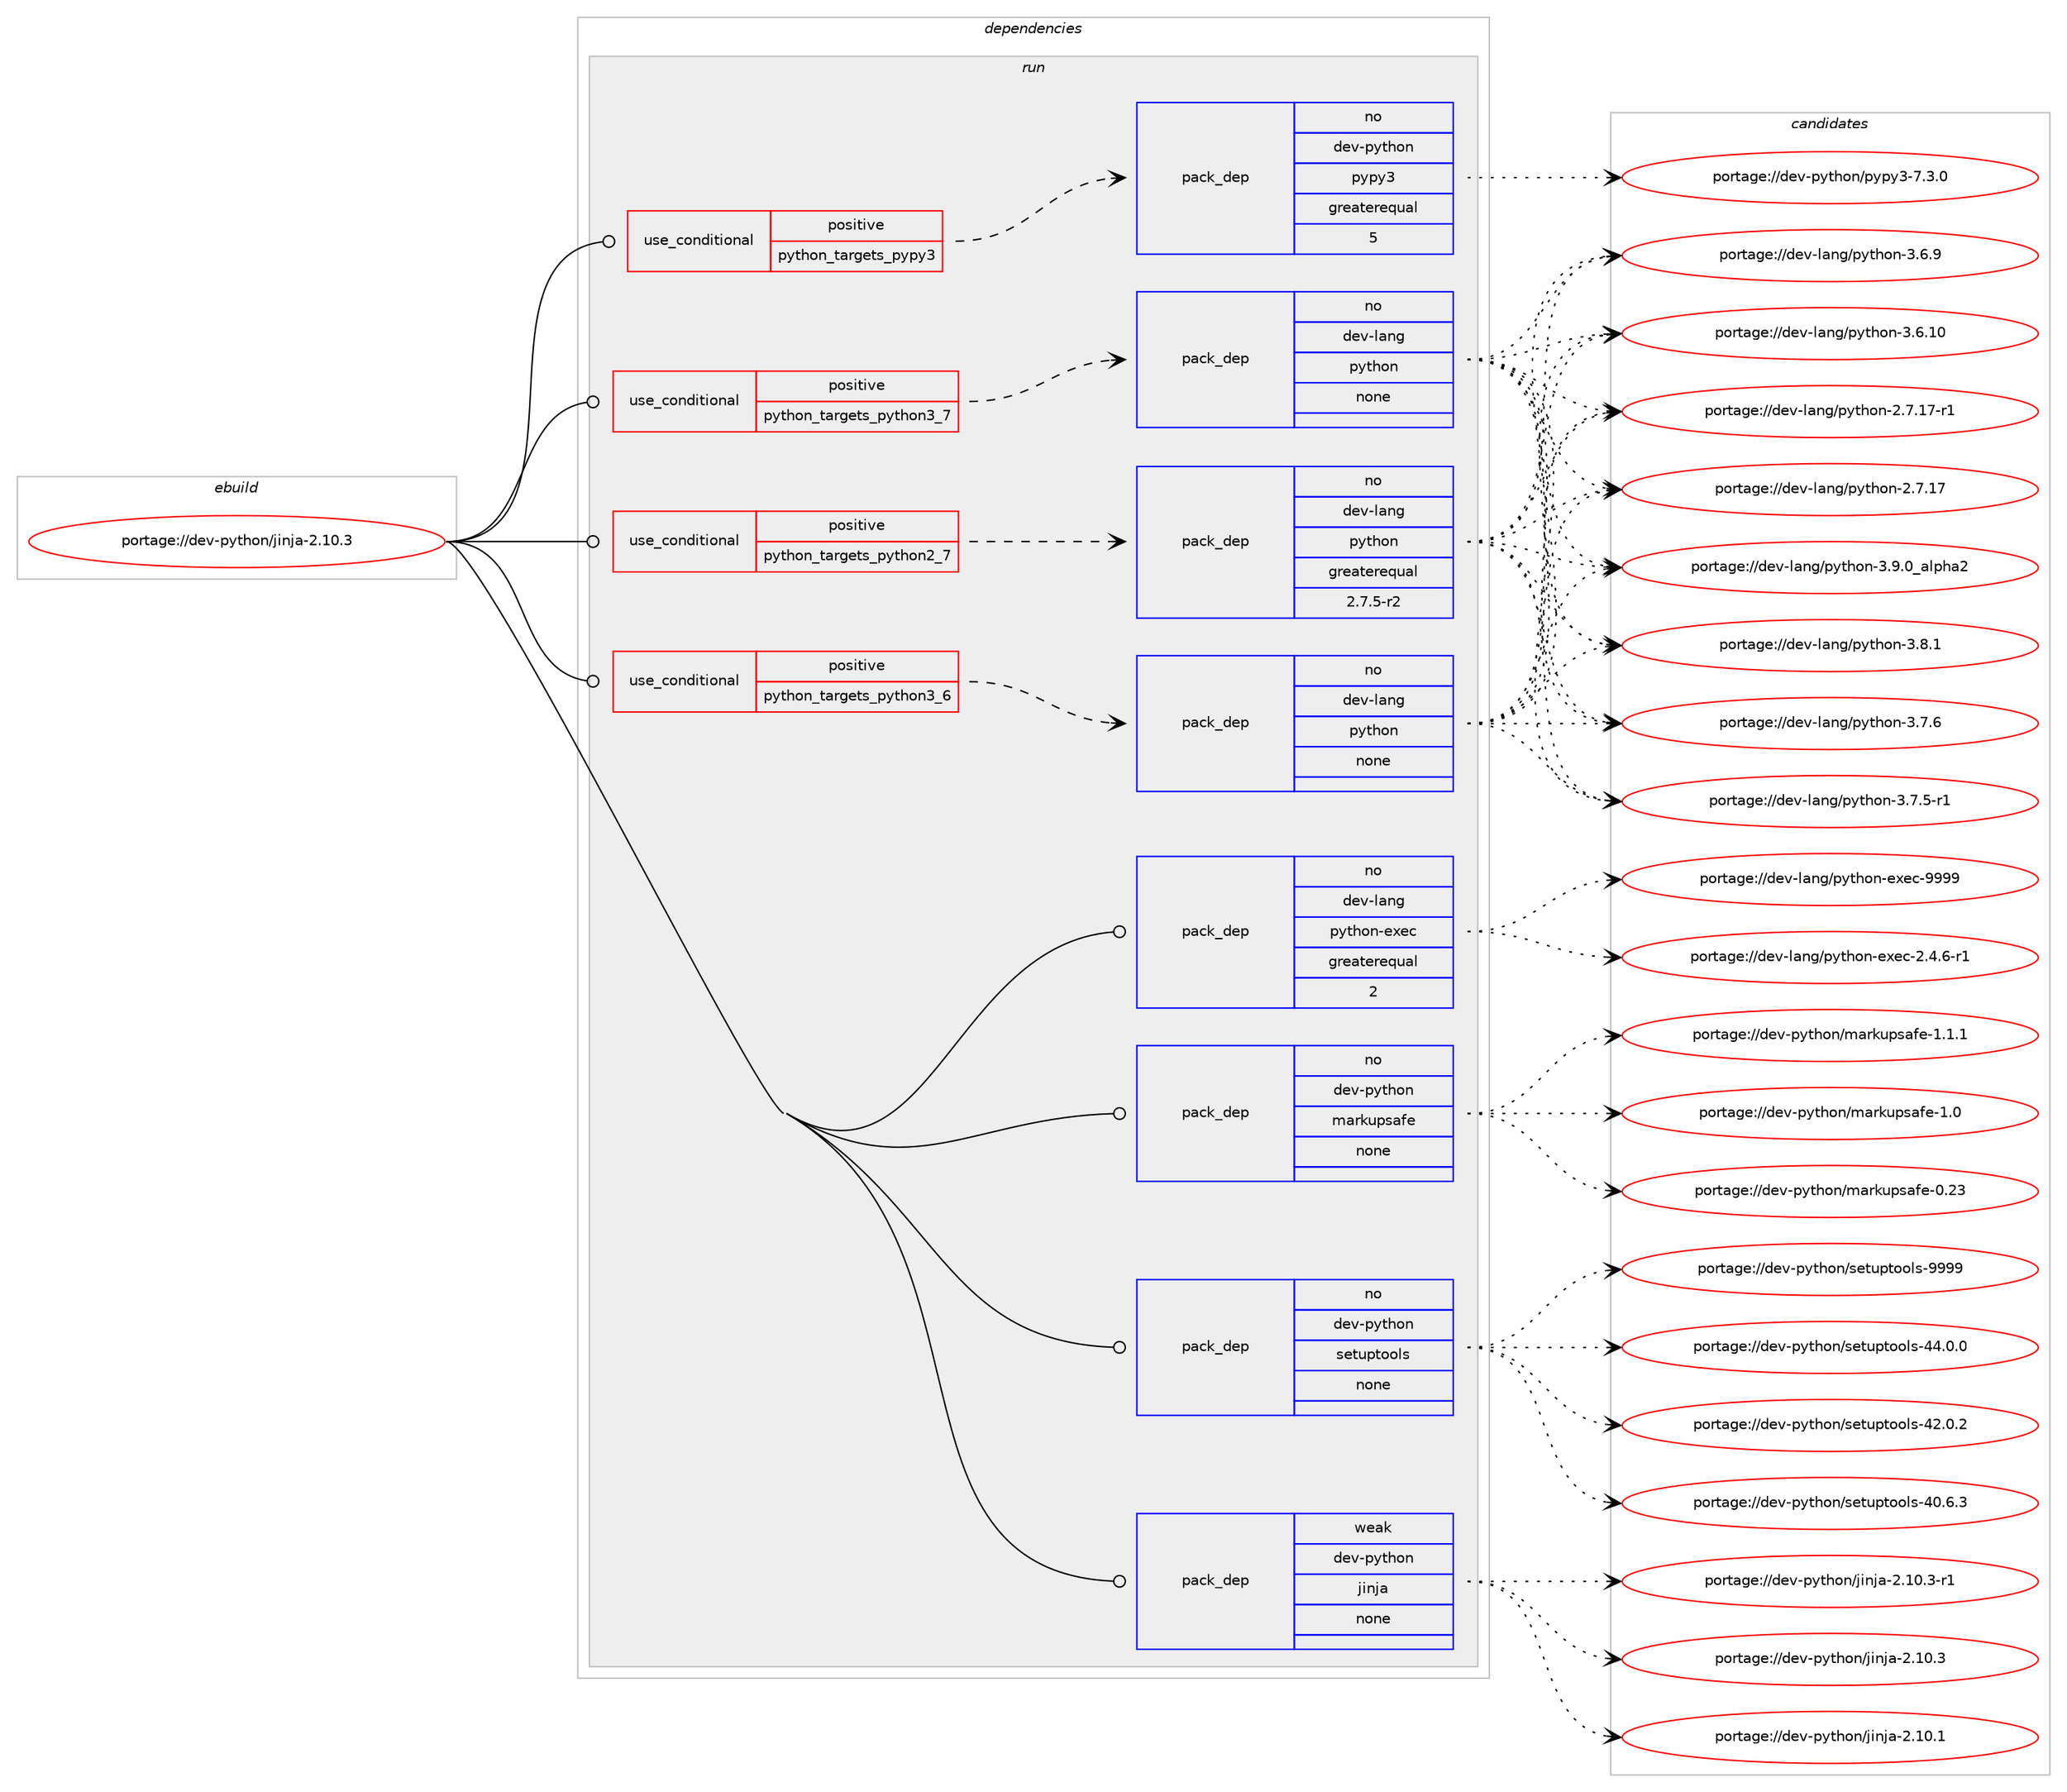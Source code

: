 digraph prolog {

# *************
# Graph options
# *************

newrank=true;
concentrate=true;
compound=true;
graph [rankdir=LR,fontname=Helvetica,fontsize=10,ranksep=1.5];#, ranksep=2.5, nodesep=0.2];
edge  [arrowhead=vee];
node  [fontname=Helvetica,fontsize=10];

# **********
# The ebuild
# **********

subgraph cluster_leftcol {
color=gray;
rank=same;
label=<<i>ebuild</i>>;
id [label="portage://dev-python/jinja-2.10.3", color=red, width=4, href="../dev-python/jinja-2.10.3.svg"];
}

# ****************
# The dependencies
# ****************

subgraph cluster_midcol {
color=gray;
label=<<i>dependencies</i>>;
subgraph cluster_compile {
fillcolor="#eeeeee";
style=filled;
label=<<i>compile</i>>;
}
subgraph cluster_compileandrun {
fillcolor="#eeeeee";
style=filled;
label=<<i>compile and run</i>>;
}
subgraph cluster_run {
fillcolor="#eeeeee";
style=filled;
label=<<i>run</i>>;
subgraph cond114040 {
dependency454162 [label=<<TABLE BORDER="0" CELLBORDER="1" CELLSPACING="0" CELLPADDING="4"><TR><TD ROWSPAN="3" CELLPADDING="10">use_conditional</TD></TR><TR><TD>positive</TD></TR><TR><TD>python_targets_pypy3</TD></TR></TABLE>>, shape=none, color=red];
subgraph pack335139 {
dependency454163 [label=<<TABLE BORDER="0" CELLBORDER="1" CELLSPACING="0" CELLPADDING="4" WIDTH="220"><TR><TD ROWSPAN="6" CELLPADDING="30">pack_dep</TD></TR><TR><TD WIDTH="110">no</TD></TR><TR><TD>dev-python</TD></TR><TR><TD>pypy3</TD></TR><TR><TD>greaterequal</TD></TR><TR><TD>5</TD></TR></TABLE>>, shape=none, color=blue];
}
dependency454162:e -> dependency454163:w [weight=20,style="dashed",arrowhead="vee"];
}
id:e -> dependency454162:w [weight=20,style="solid",arrowhead="odot"];
subgraph cond114041 {
dependency454164 [label=<<TABLE BORDER="0" CELLBORDER="1" CELLSPACING="0" CELLPADDING="4"><TR><TD ROWSPAN="3" CELLPADDING="10">use_conditional</TD></TR><TR><TD>positive</TD></TR><TR><TD>python_targets_python2_7</TD></TR></TABLE>>, shape=none, color=red];
subgraph pack335140 {
dependency454165 [label=<<TABLE BORDER="0" CELLBORDER="1" CELLSPACING="0" CELLPADDING="4" WIDTH="220"><TR><TD ROWSPAN="6" CELLPADDING="30">pack_dep</TD></TR><TR><TD WIDTH="110">no</TD></TR><TR><TD>dev-lang</TD></TR><TR><TD>python</TD></TR><TR><TD>greaterequal</TD></TR><TR><TD>2.7.5-r2</TD></TR></TABLE>>, shape=none, color=blue];
}
dependency454164:e -> dependency454165:w [weight=20,style="dashed",arrowhead="vee"];
}
id:e -> dependency454164:w [weight=20,style="solid",arrowhead="odot"];
subgraph cond114042 {
dependency454166 [label=<<TABLE BORDER="0" CELLBORDER="1" CELLSPACING="0" CELLPADDING="4"><TR><TD ROWSPAN="3" CELLPADDING="10">use_conditional</TD></TR><TR><TD>positive</TD></TR><TR><TD>python_targets_python3_6</TD></TR></TABLE>>, shape=none, color=red];
subgraph pack335141 {
dependency454167 [label=<<TABLE BORDER="0" CELLBORDER="1" CELLSPACING="0" CELLPADDING="4" WIDTH="220"><TR><TD ROWSPAN="6" CELLPADDING="30">pack_dep</TD></TR><TR><TD WIDTH="110">no</TD></TR><TR><TD>dev-lang</TD></TR><TR><TD>python</TD></TR><TR><TD>none</TD></TR><TR><TD></TD></TR></TABLE>>, shape=none, color=blue];
}
dependency454166:e -> dependency454167:w [weight=20,style="dashed",arrowhead="vee"];
}
id:e -> dependency454166:w [weight=20,style="solid",arrowhead="odot"];
subgraph cond114043 {
dependency454168 [label=<<TABLE BORDER="0" CELLBORDER="1" CELLSPACING="0" CELLPADDING="4"><TR><TD ROWSPAN="3" CELLPADDING="10">use_conditional</TD></TR><TR><TD>positive</TD></TR><TR><TD>python_targets_python3_7</TD></TR></TABLE>>, shape=none, color=red];
subgraph pack335142 {
dependency454169 [label=<<TABLE BORDER="0" CELLBORDER="1" CELLSPACING="0" CELLPADDING="4" WIDTH="220"><TR><TD ROWSPAN="6" CELLPADDING="30">pack_dep</TD></TR><TR><TD WIDTH="110">no</TD></TR><TR><TD>dev-lang</TD></TR><TR><TD>python</TD></TR><TR><TD>none</TD></TR><TR><TD></TD></TR></TABLE>>, shape=none, color=blue];
}
dependency454168:e -> dependency454169:w [weight=20,style="dashed",arrowhead="vee"];
}
id:e -> dependency454168:w [weight=20,style="solid",arrowhead="odot"];
subgraph pack335143 {
dependency454170 [label=<<TABLE BORDER="0" CELLBORDER="1" CELLSPACING="0" CELLPADDING="4" WIDTH="220"><TR><TD ROWSPAN="6" CELLPADDING="30">pack_dep</TD></TR><TR><TD WIDTH="110">no</TD></TR><TR><TD>dev-lang</TD></TR><TR><TD>python-exec</TD></TR><TR><TD>greaterequal</TD></TR><TR><TD>2</TD></TR></TABLE>>, shape=none, color=blue];
}
id:e -> dependency454170:w [weight=20,style="solid",arrowhead="odot"];
subgraph pack335144 {
dependency454171 [label=<<TABLE BORDER="0" CELLBORDER="1" CELLSPACING="0" CELLPADDING="4" WIDTH="220"><TR><TD ROWSPAN="6" CELLPADDING="30">pack_dep</TD></TR><TR><TD WIDTH="110">no</TD></TR><TR><TD>dev-python</TD></TR><TR><TD>markupsafe</TD></TR><TR><TD>none</TD></TR><TR><TD></TD></TR></TABLE>>, shape=none, color=blue];
}
id:e -> dependency454171:w [weight=20,style="solid",arrowhead="odot"];
subgraph pack335145 {
dependency454172 [label=<<TABLE BORDER="0" CELLBORDER="1" CELLSPACING="0" CELLPADDING="4" WIDTH="220"><TR><TD ROWSPAN="6" CELLPADDING="30">pack_dep</TD></TR><TR><TD WIDTH="110">no</TD></TR><TR><TD>dev-python</TD></TR><TR><TD>setuptools</TD></TR><TR><TD>none</TD></TR><TR><TD></TD></TR></TABLE>>, shape=none, color=blue];
}
id:e -> dependency454172:w [weight=20,style="solid",arrowhead="odot"];
subgraph pack335146 {
dependency454173 [label=<<TABLE BORDER="0" CELLBORDER="1" CELLSPACING="0" CELLPADDING="4" WIDTH="220"><TR><TD ROWSPAN="6" CELLPADDING="30">pack_dep</TD></TR><TR><TD WIDTH="110">weak</TD></TR><TR><TD>dev-python</TD></TR><TR><TD>jinja</TD></TR><TR><TD>none</TD></TR><TR><TD></TD></TR></TABLE>>, shape=none, color=blue];
}
id:e -> dependency454173:w [weight=20,style="solid",arrowhead="odot"];
}
}

# **************
# The candidates
# **************

subgraph cluster_choices {
rank=same;
color=gray;
label=<<i>candidates</i>>;

subgraph choice335139 {
color=black;
nodesep=1;
choice100101118451121211161041111104711212111212151455546514648 [label="portage://dev-python/pypy3-7.3.0", color=red, width=4,href="../dev-python/pypy3-7.3.0.svg"];
dependency454163:e -> choice100101118451121211161041111104711212111212151455546514648:w [style=dotted,weight="100"];
}
subgraph choice335140 {
color=black;
nodesep=1;
choice10010111845108971101034711212111610411111045514657464895971081121049750 [label="portage://dev-lang/python-3.9.0_alpha2", color=red, width=4,href="../dev-lang/python-3.9.0_alpha2.svg"];
choice100101118451089711010347112121116104111110455146564649 [label="portage://dev-lang/python-3.8.1", color=red, width=4,href="../dev-lang/python-3.8.1.svg"];
choice100101118451089711010347112121116104111110455146554654 [label="portage://dev-lang/python-3.7.6", color=red, width=4,href="../dev-lang/python-3.7.6.svg"];
choice1001011184510897110103471121211161041111104551465546534511449 [label="portage://dev-lang/python-3.7.5-r1", color=red, width=4,href="../dev-lang/python-3.7.5-r1.svg"];
choice100101118451089711010347112121116104111110455146544657 [label="portage://dev-lang/python-3.6.9", color=red, width=4,href="../dev-lang/python-3.6.9.svg"];
choice10010111845108971101034711212111610411111045514654464948 [label="portage://dev-lang/python-3.6.10", color=red, width=4,href="../dev-lang/python-3.6.10.svg"];
choice100101118451089711010347112121116104111110455046554649554511449 [label="portage://dev-lang/python-2.7.17-r1", color=red, width=4,href="../dev-lang/python-2.7.17-r1.svg"];
choice10010111845108971101034711212111610411111045504655464955 [label="portage://dev-lang/python-2.7.17", color=red, width=4,href="../dev-lang/python-2.7.17.svg"];
dependency454165:e -> choice10010111845108971101034711212111610411111045514657464895971081121049750:w [style=dotted,weight="100"];
dependency454165:e -> choice100101118451089711010347112121116104111110455146564649:w [style=dotted,weight="100"];
dependency454165:e -> choice100101118451089711010347112121116104111110455146554654:w [style=dotted,weight="100"];
dependency454165:e -> choice1001011184510897110103471121211161041111104551465546534511449:w [style=dotted,weight="100"];
dependency454165:e -> choice100101118451089711010347112121116104111110455146544657:w [style=dotted,weight="100"];
dependency454165:e -> choice10010111845108971101034711212111610411111045514654464948:w [style=dotted,weight="100"];
dependency454165:e -> choice100101118451089711010347112121116104111110455046554649554511449:w [style=dotted,weight="100"];
dependency454165:e -> choice10010111845108971101034711212111610411111045504655464955:w [style=dotted,weight="100"];
}
subgraph choice335141 {
color=black;
nodesep=1;
choice10010111845108971101034711212111610411111045514657464895971081121049750 [label="portage://dev-lang/python-3.9.0_alpha2", color=red, width=4,href="../dev-lang/python-3.9.0_alpha2.svg"];
choice100101118451089711010347112121116104111110455146564649 [label="portage://dev-lang/python-3.8.1", color=red, width=4,href="../dev-lang/python-3.8.1.svg"];
choice100101118451089711010347112121116104111110455146554654 [label="portage://dev-lang/python-3.7.6", color=red, width=4,href="../dev-lang/python-3.7.6.svg"];
choice1001011184510897110103471121211161041111104551465546534511449 [label="portage://dev-lang/python-3.7.5-r1", color=red, width=4,href="../dev-lang/python-3.7.5-r1.svg"];
choice100101118451089711010347112121116104111110455146544657 [label="portage://dev-lang/python-3.6.9", color=red, width=4,href="../dev-lang/python-3.6.9.svg"];
choice10010111845108971101034711212111610411111045514654464948 [label="portage://dev-lang/python-3.6.10", color=red, width=4,href="../dev-lang/python-3.6.10.svg"];
choice100101118451089711010347112121116104111110455046554649554511449 [label="portage://dev-lang/python-2.7.17-r1", color=red, width=4,href="../dev-lang/python-2.7.17-r1.svg"];
choice10010111845108971101034711212111610411111045504655464955 [label="portage://dev-lang/python-2.7.17", color=red, width=4,href="../dev-lang/python-2.7.17.svg"];
dependency454167:e -> choice10010111845108971101034711212111610411111045514657464895971081121049750:w [style=dotted,weight="100"];
dependency454167:e -> choice100101118451089711010347112121116104111110455146564649:w [style=dotted,weight="100"];
dependency454167:e -> choice100101118451089711010347112121116104111110455146554654:w [style=dotted,weight="100"];
dependency454167:e -> choice1001011184510897110103471121211161041111104551465546534511449:w [style=dotted,weight="100"];
dependency454167:e -> choice100101118451089711010347112121116104111110455146544657:w [style=dotted,weight="100"];
dependency454167:e -> choice10010111845108971101034711212111610411111045514654464948:w [style=dotted,weight="100"];
dependency454167:e -> choice100101118451089711010347112121116104111110455046554649554511449:w [style=dotted,weight="100"];
dependency454167:e -> choice10010111845108971101034711212111610411111045504655464955:w [style=dotted,weight="100"];
}
subgraph choice335142 {
color=black;
nodesep=1;
choice10010111845108971101034711212111610411111045514657464895971081121049750 [label="portage://dev-lang/python-3.9.0_alpha2", color=red, width=4,href="../dev-lang/python-3.9.0_alpha2.svg"];
choice100101118451089711010347112121116104111110455146564649 [label="portage://dev-lang/python-3.8.1", color=red, width=4,href="../dev-lang/python-3.8.1.svg"];
choice100101118451089711010347112121116104111110455146554654 [label="portage://dev-lang/python-3.7.6", color=red, width=4,href="../dev-lang/python-3.7.6.svg"];
choice1001011184510897110103471121211161041111104551465546534511449 [label="portage://dev-lang/python-3.7.5-r1", color=red, width=4,href="../dev-lang/python-3.7.5-r1.svg"];
choice100101118451089711010347112121116104111110455146544657 [label="portage://dev-lang/python-3.6.9", color=red, width=4,href="../dev-lang/python-3.6.9.svg"];
choice10010111845108971101034711212111610411111045514654464948 [label="portage://dev-lang/python-3.6.10", color=red, width=4,href="../dev-lang/python-3.6.10.svg"];
choice100101118451089711010347112121116104111110455046554649554511449 [label="portage://dev-lang/python-2.7.17-r1", color=red, width=4,href="../dev-lang/python-2.7.17-r1.svg"];
choice10010111845108971101034711212111610411111045504655464955 [label="portage://dev-lang/python-2.7.17", color=red, width=4,href="../dev-lang/python-2.7.17.svg"];
dependency454169:e -> choice10010111845108971101034711212111610411111045514657464895971081121049750:w [style=dotted,weight="100"];
dependency454169:e -> choice100101118451089711010347112121116104111110455146564649:w [style=dotted,weight="100"];
dependency454169:e -> choice100101118451089711010347112121116104111110455146554654:w [style=dotted,weight="100"];
dependency454169:e -> choice1001011184510897110103471121211161041111104551465546534511449:w [style=dotted,weight="100"];
dependency454169:e -> choice100101118451089711010347112121116104111110455146544657:w [style=dotted,weight="100"];
dependency454169:e -> choice10010111845108971101034711212111610411111045514654464948:w [style=dotted,weight="100"];
dependency454169:e -> choice100101118451089711010347112121116104111110455046554649554511449:w [style=dotted,weight="100"];
dependency454169:e -> choice10010111845108971101034711212111610411111045504655464955:w [style=dotted,weight="100"];
}
subgraph choice335143 {
color=black;
nodesep=1;
choice10010111845108971101034711212111610411111045101120101994557575757 [label="portage://dev-lang/python-exec-9999", color=red, width=4,href="../dev-lang/python-exec-9999.svg"];
choice10010111845108971101034711212111610411111045101120101994550465246544511449 [label="portage://dev-lang/python-exec-2.4.6-r1", color=red, width=4,href="../dev-lang/python-exec-2.4.6-r1.svg"];
dependency454170:e -> choice10010111845108971101034711212111610411111045101120101994557575757:w [style=dotted,weight="100"];
dependency454170:e -> choice10010111845108971101034711212111610411111045101120101994550465246544511449:w [style=dotted,weight="100"];
}
subgraph choice335144 {
color=black;
nodesep=1;
choice10010111845112121116104111110471099711410711711211597102101454946494649 [label="portage://dev-python/markupsafe-1.1.1", color=red, width=4,href="../dev-python/markupsafe-1.1.1.svg"];
choice1001011184511212111610411111047109971141071171121159710210145494648 [label="portage://dev-python/markupsafe-1.0", color=red, width=4,href="../dev-python/markupsafe-1.0.svg"];
choice100101118451121211161041111104710997114107117112115971021014548465051 [label="portage://dev-python/markupsafe-0.23", color=red, width=4,href="../dev-python/markupsafe-0.23.svg"];
dependency454171:e -> choice10010111845112121116104111110471099711410711711211597102101454946494649:w [style=dotted,weight="100"];
dependency454171:e -> choice1001011184511212111610411111047109971141071171121159710210145494648:w [style=dotted,weight="100"];
dependency454171:e -> choice100101118451121211161041111104710997114107117112115971021014548465051:w [style=dotted,weight="100"];
}
subgraph choice335145 {
color=black;
nodesep=1;
choice10010111845112121116104111110471151011161171121161111111081154557575757 [label="portage://dev-python/setuptools-9999", color=red, width=4,href="../dev-python/setuptools-9999.svg"];
choice100101118451121211161041111104711510111611711211611111110811545525246484648 [label="portage://dev-python/setuptools-44.0.0", color=red, width=4,href="../dev-python/setuptools-44.0.0.svg"];
choice100101118451121211161041111104711510111611711211611111110811545525046484650 [label="portage://dev-python/setuptools-42.0.2", color=red, width=4,href="../dev-python/setuptools-42.0.2.svg"];
choice100101118451121211161041111104711510111611711211611111110811545524846544651 [label="portage://dev-python/setuptools-40.6.3", color=red, width=4,href="../dev-python/setuptools-40.6.3.svg"];
dependency454172:e -> choice10010111845112121116104111110471151011161171121161111111081154557575757:w [style=dotted,weight="100"];
dependency454172:e -> choice100101118451121211161041111104711510111611711211611111110811545525246484648:w [style=dotted,weight="100"];
dependency454172:e -> choice100101118451121211161041111104711510111611711211611111110811545525046484650:w [style=dotted,weight="100"];
dependency454172:e -> choice100101118451121211161041111104711510111611711211611111110811545524846544651:w [style=dotted,weight="100"];
}
subgraph choice335146 {
color=black;
nodesep=1;
choice100101118451121211161041111104710610511010697455046494846514511449 [label="portage://dev-python/jinja-2.10.3-r1", color=red, width=4,href="../dev-python/jinja-2.10.3-r1.svg"];
choice10010111845112121116104111110471061051101069745504649484651 [label="portage://dev-python/jinja-2.10.3", color=red, width=4,href="../dev-python/jinja-2.10.3.svg"];
choice10010111845112121116104111110471061051101069745504649484649 [label="portage://dev-python/jinja-2.10.1", color=red, width=4,href="../dev-python/jinja-2.10.1.svg"];
dependency454173:e -> choice100101118451121211161041111104710610511010697455046494846514511449:w [style=dotted,weight="100"];
dependency454173:e -> choice10010111845112121116104111110471061051101069745504649484651:w [style=dotted,weight="100"];
dependency454173:e -> choice10010111845112121116104111110471061051101069745504649484649:w [style=dotted,weight="100"];
}
}

}

